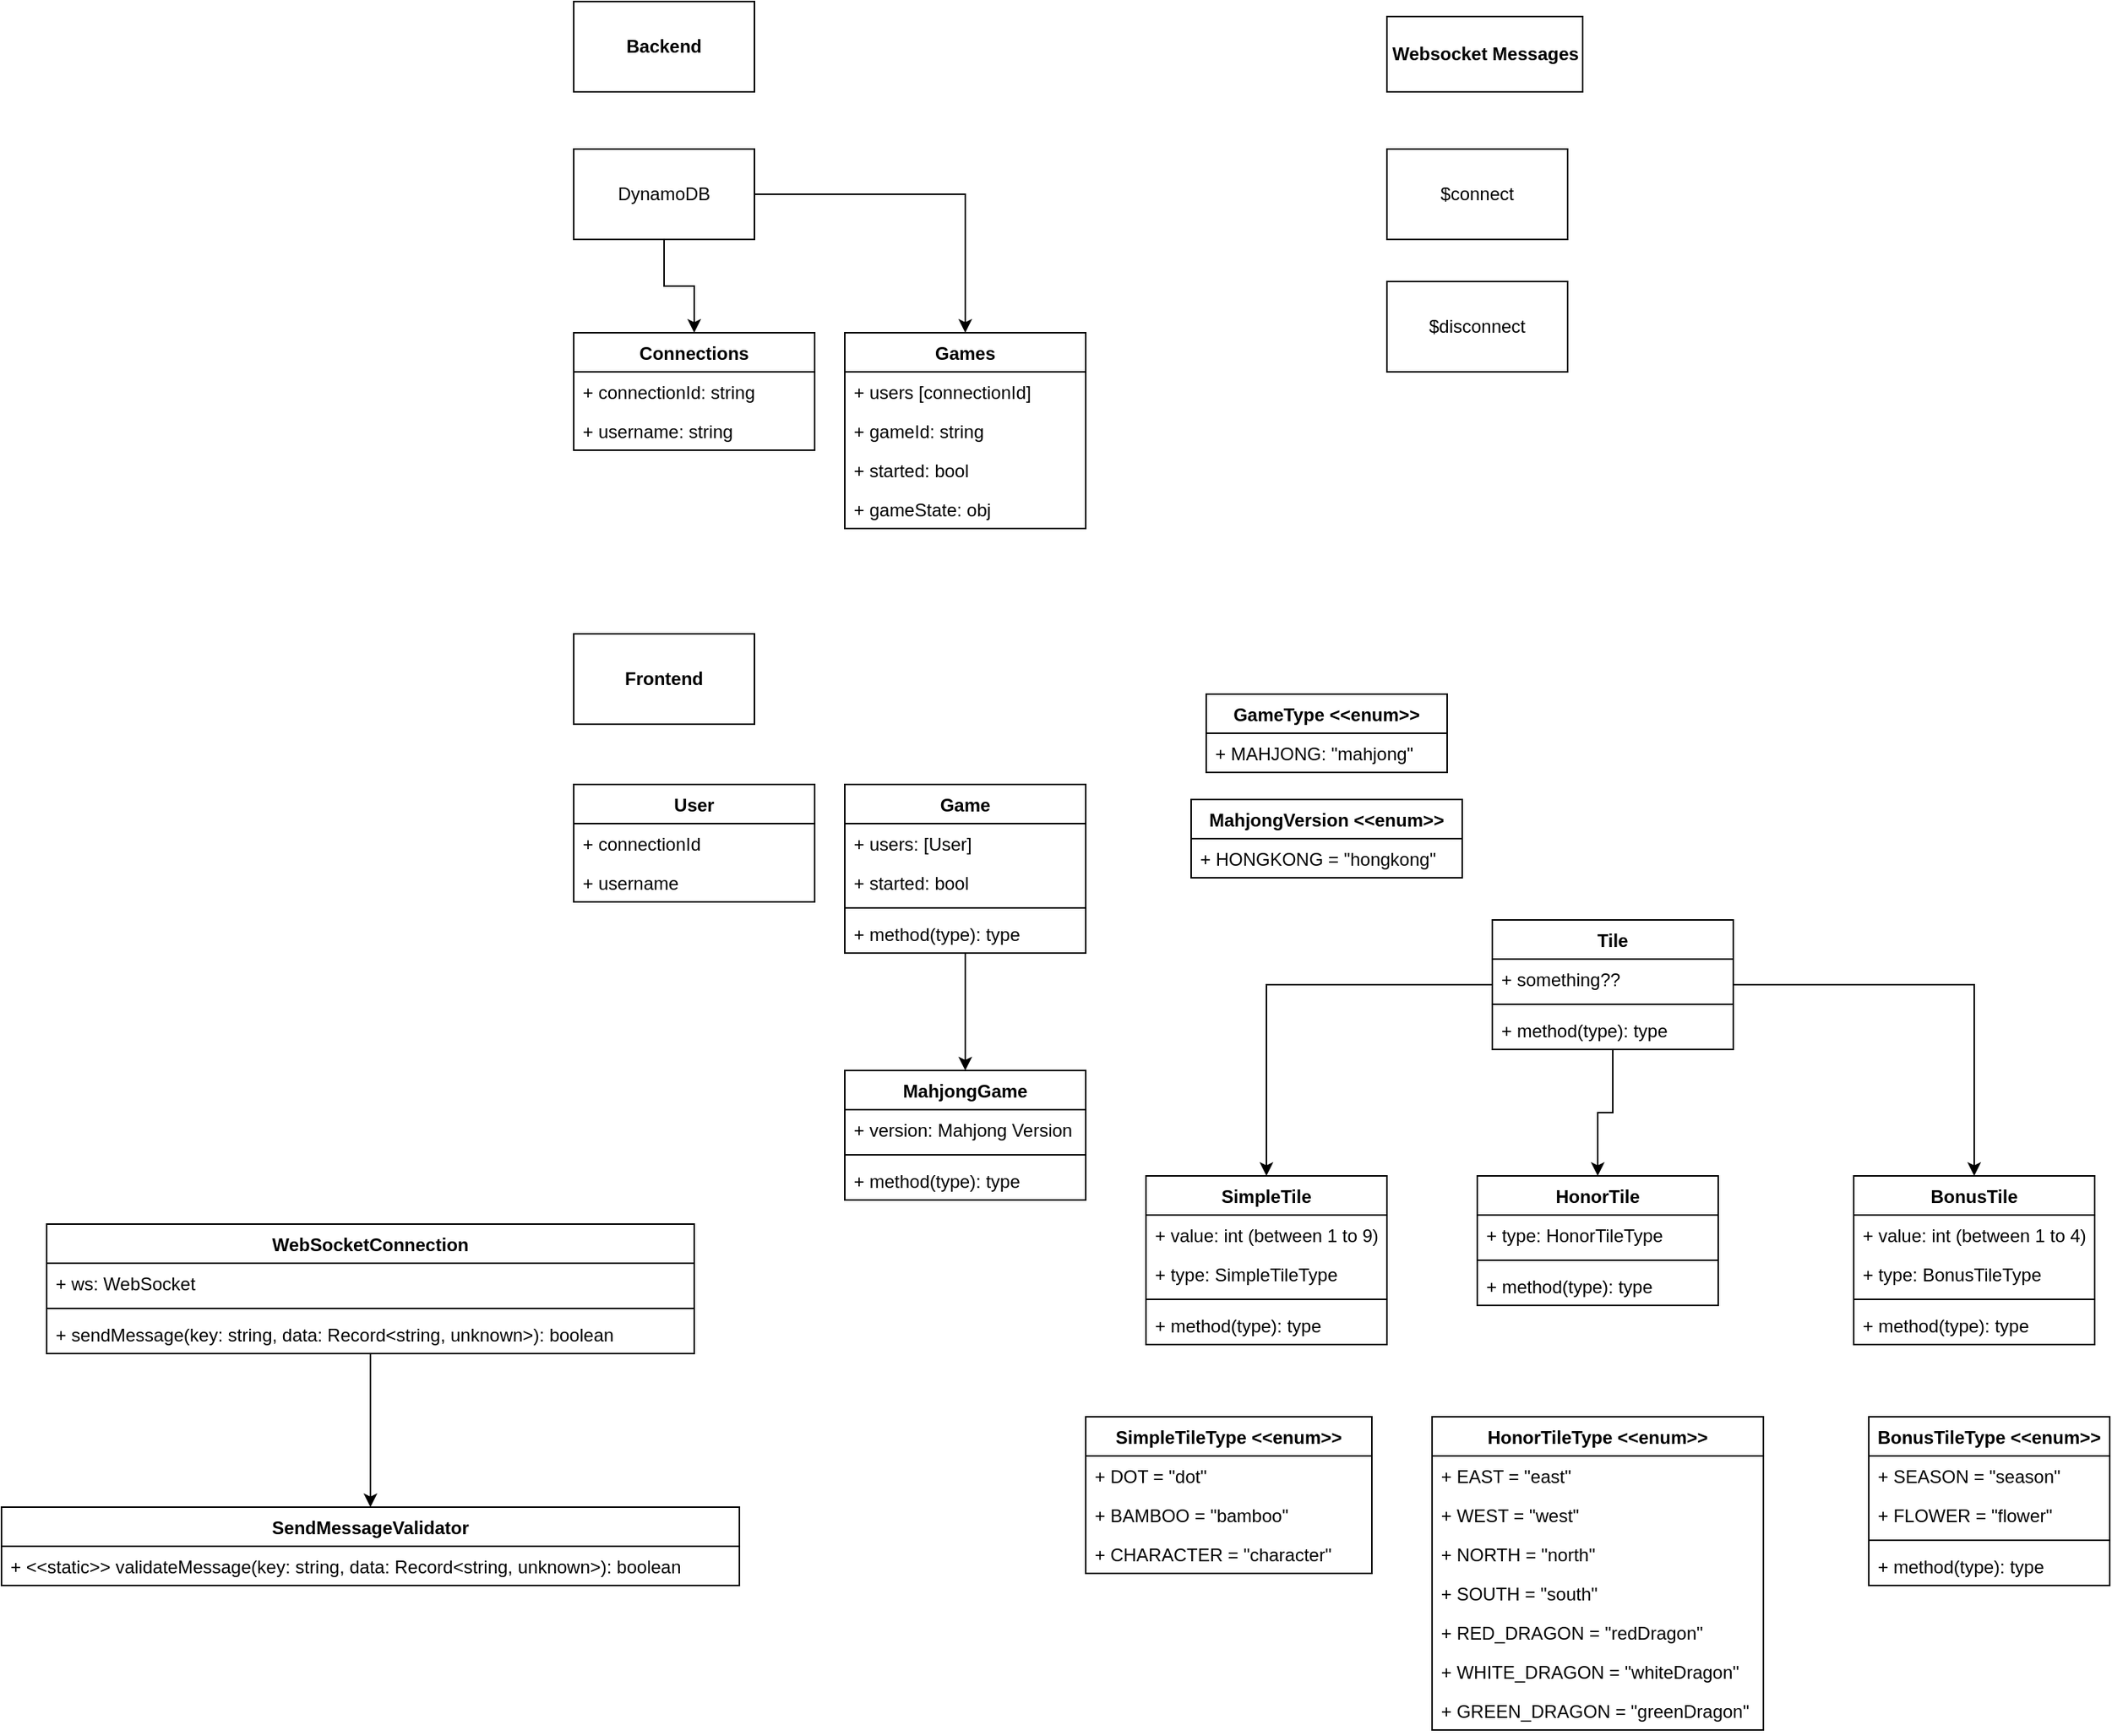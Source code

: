 <mxfile version="12.5.3" type="device"><diagram id="LJ9zBtSUgveUYmHCZnOW" name="Page-1"><mxGraphModel dx="1957" dy="806" grid="1" gridSize="10" guides="1" tooltips="1" connect="1" arrows="1" fold="1" page="1" pageScale="1" pageWidth="850" pageHeight="1100" math="0" shadow="0"><root><mxCell id="0"/><mxCell id="1" parent="0"/><mxCell id="i3mVuG96NVSdevlJitVP-2" value="Connections" style="swimlane;fontStyle=1;align=center;verticalAlign=top;childLayout=stackLayout;horizontal=1;startSize=26;horizontalStack=0;resizeParent=1;resizeParentMax=0;resizeLast=0;collapsible=1;marginBottom=0;" parent="1" vertex="1"><mxGeometry y="220" width="160" height="78" as="geometry"/></mxCell><mxCell id="i3mVuG96NVSdevlJitVP-3" value="+ connectionId: string" style="text;strokeColor=none;fillColor=none;align=left;verticalAlign=top;spacingLeft=4;spacingRight=4;overflow=hidden;rotatable=0;points=[[0,0.5],[1,0.5]];portConstraint=eastwest;" parent="i3mVuG96NVSdevlJitVP-2" vertex="1"><mxGeometry y="26" width="160" height="26" as="geometry"/></mxCell><mxCell id="i3mVuG96NVSdevlJitVP-6" value="+ username: string" style="text;strokeColor=none;fillColor=none;align=left;verticalAlign=top;spacingLeft=4;spacingRight=4;overflow=hidden;rotatable=0;points=[[0,0.5],[1,0.5]];portConstraint=eastwest;" parent="i3mVuG96NVSdevlJitVP-2" vertex="1"><mxGeometry y="52" width="160" height="26" as="geometry"/></mxCell><mxCell id="i3mVuG96NVSdevlJitVP-7" value="Games" style="swimlane;fontStyle=1;align=center;verticalAlign=top;childLayout=stackLayout;horizontal=1;startSize=26;horizontalStack=0;resizeParent=1;resizeParentMax=0;resizeLast=0;collapsible=1;marginBottom=0;" parent="1" vertex="1"><mxGeometry x="180" y="220" width="160" height="130" as="geometry"/></mxCell><mxCell id="i3mVuG96NVSdevlJitVP-8" value="+ users [connectionId]" style="text;strokeColor=none;fillColor=none;align=left;verticalAlign=top;spacingLeft=4;spacingRight=4;overflow=hidden;rotatable=0;points=[[0,0.5],[1,0.5]];portConstraint=eastwest;" parent="i3mVuG96NVSdevlJitVP-7" vertex="1"><mxGeometry y="26" width="160" height="26" as="geometry"/></mxCell><mxCell id="i3mVuG96NVSdevlJitVP-11" value="+ gameId: string" style="text;strokeColor=none;fillColor=none;align=left;verticalAlign=top;spacingLeft=4;spacingRight=4;overflow=hidden;rotatable=0;points=[[0,0.5],[1,0.5]];portConstraint=eastwest;" parent="i3mVuG96NVSdevlJitVP-7" vertex="1"><mxGeometry y="52" width="160" height="26" as="geometry"/></mxCell><mxCell id="i3mVuG96NVSdevlJitVP-19" value="+ started: bool" style="text;strokeColor=none;fillColor=none;align=left;verticalAlign=top;spacingLeft=4;spacingRight=4;overflow=hidden;rotatable=0;points=[[0,0.5],[1,0.5]];portConstraint=eastwest;" parent="i3mVuG96NVSdevlJitVP-7" vertex="1"><mxGeometry y="78" width="160" height="26" as="geometry"/></mxCell><mxCell id="i3mVuG96NVSdevlJitVP-20" value="+ gameState: obj" style="text;strokeColor=none;fillColor=none;align=left;verticalAlign=top;spacingLeft=4;spacingRight=4;overflow=hidden;rotatable=0;points=[[0,0.5],[1,0.5]];portConstraint=eastwest;" parent="i3mVuG96NVSdevlJitVP-7" vertex="1"><mxGeometry y="104" width="160" height="26" as="geometry"/></mxCell><mxCell id="i3mVuG96NVSdevlJitVP-21" value="Backend&lt;br&gt;" style="rounded=0;whiteSpace=wrap;html=1;fontStyle=1" parent="1" vertex="1"><mxGeometry width="120" height="60" as="geometry"/></mxCell><mxCell id="i3mVuG96NVSdevlJitVP-22" value="&lt;b&gt;Frontend&lt;/b&gt;" style="rounded=0;whiteSpace=wrap;html=1;" parent="1" vertex="1"><mxGeometry y="420" width="120" height="60" as="geometry"/></mxCell><mxCell id="i3mVuG96NVSdevlJitVP-23" value="User&#10;" style="swimlane;fontStyle=1;align=center;verticalAlign=top;childLayout=stackLayout;horizontal=1;startSize=26;horizontalStack=0;resizeParent=1;resizeParentMax=0;resizeLast=0;collapsible=1;marginBottom=0;" parent="1" vertex="1"><mxGeometry y="520" width="160" height="78" as="geometry"/></mxCell><mxCell id="i3mVuG96NVSdevlJitVP-24" value="+ connectionId" style="text;strokeColor=none;fillColor=none;align=left;verticalAlign=top;spacingLeft=4;spacingRight=4;overflow=hidden;rotatable=0;points=[[0,0.5],[1,0.5]];portConstraint=eastwest;" parent="i3mVuG96NVSdevlJitVP-23" vertex="1"><mxGeometry y="26" width="160" height="26" as="geometry"/></mxCell><mxCell id="nn0gXZphlDBoU8e-reSZ-7" value="+ username" style="text;strokeColor=none;fillColor=none;align=left;verticalAlign=top;spacingLeft=4;spacingRight=4;overflow=hidden;rotatable=0;points=[[0,0.5],[1,0.5]];portConstraint=eastwest;" parent="i3mVuG96NVSdevlJitVP-23" vertex="1"><mxGeometry y="52" width="160" height="26" as="geometry"/></mxCell><mxCell id="i3mVuG96NVSdevlJitVP-27" value="Websocket Messages" style="html=1;fontStyle=1" parent="1" vertex="1"><mxGeometry x="540" y="10" width="130" height="50" as="geometry"/></mxCell><mxCell id="nn0gXZphlDBoU8e-reSZ-2" style="edgeStyle=orthogonalEdgeStyle;rounded=0;orthogonalLoop=1;jettySize=auto;html=1;" parent="1" source="nn0gXZphlDBoU8e-reSZ-1" target="i3mVuG96NVSdevlJitVP-2" edge="1"><mxGeometry relative="1" as="geometry"/></mxCell><mxCell id="nn0gXZphlDBoU8e-reSZ-3" style="edgeStyle=orthogonalEdgeStyle;rounded=0;orthogonalLoop=1;jettySize=auto;html=1;entryX=0.5;entryY=0;entryDx=0;entryDy=0;" parent="1" source="nn0gXZphlDBoU8e-reSZ-1" target="i3mVuG96NVSdevlJitVP-7" edge="1"><mxGeometry relative="1" as="geometry"/></mxCell><mxCell id="nn0gXZphlDBoU8e-reSZ-1" value="DynamoDB" style="rounded=0;whiteSpace=wrap;html=1;" parent="1" vertex="1"><mxGeometry y="98" width="120" height="60" as="geometry"/></mxCell><mxCell id="nn0gXZphlDBoU8e-reSZ-4" value="$connect" style="rounded=0;whiteSpace=wrap;html=1;" parent="1" vertex="1"><mxGeometry x="540" y="98" width="120" height="60" as="geometry"/></mxCell><mxCell id="nn0gXZphlDBoU8e-reSZ-5" value="$disconnect" style="rounded=0;whiteSpace=wrap;html=1;" parent="1" vertex="1"><mxGeometry x="540" y="186" width="120" height="60" as="geometry"/></mxCell><mxCell id="nn0gXZphlDBoU8e-reSZ-32" style="edgeStyle=orthogonalEdgeStyle;rounded=0;orthogonalLoop=1;jettySize=auto;html=1;" parent="1" source="nn0gXZphlDBoU8e-reSZ-8" target="nn0gXZphlDBoU8e-reSZ-28" edge="1"><mxGeometry relative="1" as="geometry"/></mxCell><mxCell id="nn0gXZphlDBoU8e-reSZ-8" value="Game" style="swimlane;fontStyle=1;align=center;verticalAlign=top;childLayout=stackLayout;horizontal=1;startSize=26;horizontalStack=0;resizeParent=1;resizeParentMax=0;resizeLast=0;collapsible=1;marginBottom=0;" parent="1" vertex="1"><mxGeometry x="180" y="520" width="160" height="112" as="geometry"/></mxCell><mxCell id="nn0gXZphlDBoU8e-reSZ-9" value="+ users: [User]" style="text;strokeColor=none;fillColor=none;align=left;verticalAlign=top;spacingLeft=4;spacingRight=4;overflow=hidden;rotatable=0;points=[[0,0.5],[1,0.5]];portConstraint=eastwest;" parent="nn0gXZphlDBoU8e-reSZ-8" vertex="1"><mxGeometry y="26" width="160" height="26" as="geometry"/></mxCell><mxCell id="nn0gXZphlDBoU8e-reSZ-18" value="+ started: bool" style="text;strokeColor=none;fillColor=none;align=left;verticalAlign=top;spacingLeft=4;spacingRight=4;overflow=hidden;rotatable=0;points=[[0,0.5],[1,0.5]];portConstraint=eastwest;" parent="nn0gXZphlDBoU8e-reSZ-8" vertex="1"><mxGeometry y="52" width="160" height="26" as="geometry"/></mxCell><mxCell id="nn0gXZphlDBoU8e-reSZ-10" value="" style="line;strokeWidth=1;fillColor=none;align=left;verticalAlign=middle;spacingTop=-1;spacingLeft=3;spacingRight=3;rotatable=0;labelPosition=right;points=[];portConstraint=eastwest;" parent="nn0gXZphlDBoU8e-reSZ-8" vertex="1"><mxGeometry y="78" width="160" height="8" as="geometry"/></mxCell><mxCell id="nn0gXZphlDBoU8e-reSZ-11" value="+ method(type): type" style="text;strokeColor=none;fillColor=none;align=left;verticalAlign=top;spacingLeft=4;spacingRight=4;overflow=hidden;rotatable=0;points=[[0,0.5],[1,0.5]];portConstraint=eastwest;" parent="nn0gXZphlDBoU8e-reSZ-8" vertex="1"><mxGeometry y="86" width="160" height="26" as="geometry"/></mxCell><mxCell id="nn0gXZphlDBoU8e-reSZ-20" value="GameType &lt;&lt;enum&gt;&gt;" style="swimlane;fontStyle=1;align=center;verticalAlign=top;childLayout=stackLayout;horizontal=1;startSize=26;horizontalStack=0;resizeParent=1;resizeParentMax=0;resizeLast=0;collapsible=1;marginBottom=0;" parent="1" vertex="1"><mxGeometry x="420" y="460" width="160" height="52" as="geometry"/></mxCell><mxCell id="nn0gXZphlDBoU8e-reSZ-21" value="+ MAHJONG: &quot;mahjong&quot;" style="text;strokeColor=none;fillColor=none;align=left;verticalAlign=top;spacingLeft=4;spacingRight=4;overflow=hidden;rotatable=0;points=[[0,0.5],[1,0.5]];portConstraint=eastwest;" parent="nn0gXZphlDBoU8e-reSZ-20" vertex="1"><mxGeometry y="26" width="160" height="26" as="geometry"/></mxCell><mxCell id="nn0gXZphlDBoU8e-reSZ-24" value="MahjongVersion &lt;&lt;enum&gt;&gt;" style="swimlane;fontStyle=1;align=center;verticalAlign=top;childLayout=stackLayout;horizontal=1;startSize=26;horizontalStack=0;resizeParent=1;resizeParentMax=0;resizeLast=0;collapsible=1;marginBottom=0;" parent="1" vertex="1"><mxGeometry x="410" y="530" width="180" height="52" as="geometry"/></mxCell><mxCell id="nn0gXZphlDBoU8e-reSZ-25" value="+ HONGKONG = &quot;hongkong&quot;" style="text;strokeColor=none;fillColor=none;align=left;verticalAlign=top;spacingLeft=4;spacingRight=4;overflow=hidden;rotatable=0;points=[[0,0.5],[1,0.5]];portConstraint=eastwest;" parent="nn0gXZphlDBoU8e-reSZ-24" vertex="1"><mxGeometry y="26" width="180" height="26" as="geometry"/></mxCell><mxCell id="nn0gXZphlDBoU8e-reSZ-28" value="MahjongGame" style="swimlane;fontStyle=1;align=center;verticalAlign=top;childLayout=stackLayout;horizontal=1;startSize=26;horizontalStack=0;resizeParent=1;resizeParentMax=0;resizeLast=0;collapsible=1;marginBottom=0;" parent="1" vertex="1"><mxGeometry x="180" y="710" width="160" height="86" as="geometry"/></mxCell><mxCell id="nn0gXZphlDBoU8e-reSZ-29" value="+ version: Mahjong Version" style="text;strokeColor=none;fillColor=none;align=left;verticalAlign=top;spacingLeft=4;spacingRight=4;overflow=hidden;rotatable=0;points=[[0,0.5],[1,0.5]];portConstraint=eastwest;" parent="nn0gXZphlDBoU8e-reSZ-28" vertex="1"><mxGeometry y="26" width="160" height="26" as="geometry"/></mxCell><mxCell id="nn0gXZphlDBoU8e-reSZ-30" value="" style="line;strokeWidth=1;fillColor=none;align=left;verticalAlign=middle;spacingTop=-1;spacingLeft=3;spacingRight=3;rotatable=0;labelPosition=right;points=[];portConstraint=eastwest;" parent="nn0gXZphlDBoU8e-reSZ-28" vertex="1"><mxGeometry y="52" width="160" height="8" as="geometry"/></mxCell><mxCell id="nn0gXZphlDBoU8e-reSZ-31" value="+ method(type): type" style="text;strokeColor=none;fillColor=none;align=left;verticalAlign=top;spacingLeft=4;spacingRight=4;overflow=hidden;rotatable=0;points=[[0,0.5],[1,0.5]];portConstraint=eastwest;" parent="nn0gXZphlDBoU8e-reSZ-28" vertex="1"><mxGeometry y="60" width="160" height="26" as="geometry"/></mxCell><mxCell id="nn0gXZphlDBoU8e-reSZ-90" style="edgeStyle=orthogonalEdgeStyle;rounded=0;orthogonalLoop=1;jettySize=auto;html=1;" parent="1" source="nn0gXZphlDBoU8e-reSZ-33" target="nn0gXZphlDBoU8e-reSZ-38" edge="1"><mxGeometry relative="1" as="geometry"/></mxCell><mxCell id="nn0gXZphlDBoU8e-reSZ-91" style="edgeStyle=orthogonalEdgeStyle;rounded=0;orthogonalLoop=1;jettySize=auto;html=1;" parent="1" source="nn0gXZphlDBoU8e-reSZ-33" target="nn0gXZphlDBoU8e-reSZ-42" edge="1"><mxGeometry relative="1" as="geometry"/></mxCell><mxCell id="nn0gXZphlDBoU8e-reSZ-92" style="edgeStyle=orthogonalEdgeStyle;rounded=0;orthogonalLoop=1;jettySize=auto;html=1;" parent="1" source="nn0gXZphlDBoU8e-reSZ-33" target="nn0gXZphlDBoU8e-reSZ-46" edge="1"><mxGeometry relative="1" as="geometry"/></mxCell><mxCell id="nn0gXZphlDBoU8e-reSZ-33" value="Tile" style="swimlane;fontStyle=1;align=center;verticalAlign=top;childLayout=stackLayout;horizontal=1;startSize=26;horizontalStack=0;resizeParent=1;resizeParentMax=0;resizeLast=0;collapsible=1;marginBottom=0;" parent="1" vertex="1"><mxGeometry x="610" y="610" width="160" height="86" as="geometry"/></mxCell><mxCell id="nn0gXZphlDBoU8e-reSZ-34" value="+ something??" style="text;strokeColor=none;fillColor=none;align=left;verticalAlign=top;spacingLeft=4;spacingRight=4;overflow=hidden;rotatable=0;points=[[0,0.5],[1,0.5]];portConstraint=eastwest;" parent="nn0gXZphlDBoU8e-reSZ-33" vertex="1"><mxGeometry y="26" width="160" height="26" as="geometry"/></mxCell><mxCell id="nn0gXZphlDBoU8e-reSZ-35" value="" style="line;strokeWidth=1;fillColor=none;align=left;verticalAlign=middle;spacingTop=-1;spacingLeft=3;spacingRight=3;rotatable=0;labelPosition=right;points=[];portConstraint=eastwest;" parent="nn0gXZphlDBoU8e-reSZ-33" vertex="1"><mxGeometry y="52" width="160" height="8" as="geometry"/></mxCell><mxCell id="nn0gXZphlDBoU8e-reSZ-36" value="+ method(type): type" style="text;strokeColor=none;fillColor=none;align=left;verticalAlign=top;spacingLeft=4;spacingRight=4;overflow=hidden;rotatable=0;points=[[0,0.5],[1,0.5]];portConstraint=eastwest;" parent="nn0gXZphlDBoU8e-reSZ-33" vertex="1"><mxGeometry y="60" width="160" height="26" as="geometry"/></mxCell><mxCell id="nn0gXZphlDBoU8e-reSZ-38" value="SimpleTile" style="swimlane;fontStyle=1;align=center;verticalAlign=top;childLayout=stackLayout;horizontal=1;startSize=26;horizontalStack=0;resizeParent=1;resizeParentMax=0;resizeLast=0;collapsible=1;marginBottom=0;" parent="1" vertex="1"><mxGeometry x="380" y="780" width="160" height="112" as="geometry"/></mxCell><mxCell id="nn0gXZphlDBoU8e-reSZ-39" value="+ value: int (between 1 to 9)" style="text;strokeColor=none;fillColor=none;align=left;verticalAlign=top;spacingLeft=4;spacingRight=4;overflow=hidden;rotatable=0;points=[[0,0.5],[1,0.5]];portConstraint=eastwest;" parent="nn0gXZphlDBoU8e-reSZ-38" vertex="1"><mxGeometry y="26" width="160" height="26" as="geometry"/></mxCell><mxCell id="nn0gXZphlDBoU8e-reSZ-57" value="+ type: SimpleTileType" style="text;strokeColor=none;fillColor=none;align=left;verticalAlign=top;spacingLeft=4;spacingRight=4;overflow=hidden;rotatable=0;points=[[0,0.5],[1,0.5]];portConstraint=eastwest;" parent="nn0gXZphlDBoU8e-reSZ-38" vertex="1"><mxGeometry y="52" width="160" height="26" as="geometry"/></mxCell><mxCell id="nn0gXZphlDBoU8e-reSZ-40" value="" style="line;strokeWidth=1;fillColor=none;align=left;verticalAlign=middle;spacingTop=-1;spacingLeft=3;spacingRight=3;rotatable=0;labelPosition=right;points=[];portConstraint=eastwest;" parent="nn0gXZphlDBoU8e-reSZ-38" vertex="1"><mxGeometry y="78" width="160" height="8" as="geometry"/></mxCell><mxCell id="nn0gXZphlDBoU8e-reSZ-41" value="+ method(type): type" style="text;strokeColor=none;fillColor=none;align=left;verticalAlign=top;spacingLeft=4;spacingRight=4;overflow=hidden;rotatable=0;points=[[0,0.5],[1,0.5]];portConstraint=eastwest;" parent="nn0gXZphlDBoU8e-reSZ-38" vertex="1"><mxGeometry y="86" width="160" height="26" as="geometry"/></mxCell><mxCell id="nn0gXZphlDBoU8e-reSZ-42" value="HonorTile" style="swimlane;fontStyle=1;align=center;verticalAlign=top;childLayout=stackLayout;horizontal=1;startSize=26;horizontalStack=0;resizeParent=1;resizeParentMax=0;resizeLast=0;collapsible=1;marginBottom=0;" parent="1" vertex="1"><mxGeometry x="600" y="780" width="160" height="86" as="geometry"/></mxCell><mxCell id="nn0gXZphlDBoU8e-reSZ-43" value="+ type: HonorTileType" style="text;strokeColor=none;fillColor=none;align=left;verticalAlign=top;spacingLeft=4;spacingRight=4;overflow=hidden;rotatable=0;points=[[0,0.5],[1,0.5]];portConstraint=eastwest;" parent="nn0gXZphlDBoU8e-reSZ-42" vertex="1"><mxGeometry y="26" width="160" height="26" as="geometry"/></mxCell><mxCell id="nn0gXZphlDBoU8e-reSZ-44" value="" style="line;strokeWidth=1;fillColor=none;align=left;verticalAlign=middle;spacingTop=-1;spacingLeft=3;spacingRight=3;rotatable=0;labelPosition=right;points=[];portConstraint=eastwest;" parent="nn0gXZphlDBoU8e-reSZ-42" vertex="1"><mxGeometry y="52" width="160" height="8" as="geometry"/></mxCell><mxCell id="nn0gXZphlDBoU8e-reSZ-45" value="+ method(type): type" style="text;strokeColor=none;fillColor=none;align=left;verticalAlign=top;spacingLeft=4;spacingRight=4;overflow=hidden;rotatable=0;points=[[0,0.5],[1,0.5]];portConstraint=eastwest;" parent="nn0gXZphlDBoU8e-reSZ-42" vertex="1"><mxGeometry y="60" width="160" height="26" as="geometry"/></mxCell><mxCell id="nn0gXZphlDBoU8e-reSZ-46" value="BonusTile" style="swimlane;fontStyle=1;align=center;verticalAlign=top;childLayout=stackLayout;horizontal=1;startSize=26;horizontalStack=0;resizeParent=1;resizeParentMax=0;resizeLast=0;collapsible=1;marginBottom=0;" parent="1" vertex="1"><mxGeometry x="850" y="780" width="160" height="112" as="geometry"/></mxCell><mxCell id="nn0gXZphlDBoU8e-reSZ-47" value="+ value: int (between 1 to 4)" style="text;strokeColor=none;fillColor=none;align=left;verticalAlign=top;spacingLeft=4;spacingRight=4;overflow=hidden;rotatable=0;points=[[0,0.5],[1,0.5]];portConstraint=eastwest;" parent="nn0gXZphlDBoU8e-reSZ-46" vertex="1"><mxGeometry y="26" width="160" height="26" as="geometry"/></mxCell><mxCell id="nn0gXZphlDBoU8e-reSZ-84" value="+ type: BonusTileType" style="text;strokeColor=none;fillColor=none;align=left;verticalAlign=top;spacingLeft=4;spacingRight=4;overflow=hidden;rotatable=0;points=[[0,0.5],[1,0.5]];portConstraint=eastwest;" parent="nn0gXZphlDBoU8e-reSZ-46" vertex="1"><mxGeometry y="52" width="160" height="26" as="geometry"/></mxCell><mxCell id="nn0gXZphlDBoU8e-reSZ-48" value="" style="line;strokeWidth=1;fillColor=none;align=left;verticalAlign=middle;spacingTop=-1;spacingLeft=3;spacingRight=3;rotatable=0;labelPosition=right;points=[];portConstraint=eastwest;" parent="nn0gXZphlDBoU8e-reSZ-46" vertex="1"><mxGeometry y="78" width="160" height="8" as="geometry"/></mxCell><mxCell id="nn0gXZphlDBoU8e-reSZ-49" value="+ method(type): type" style="text;strokeColor=none;fillColor=none;align=left;verticalAlign=top;spacingLeft=4;spacingRight=4;overflow=hidden;rotatable=0;points=[[0,0.5],[1,0.5]];portConstraint=eastwest;" parent="nn0gXZphlDBoU8e-reSZ-46" vertex="1"><mxGeometry y="86" width="160" height="26" as="geometry"/></mxCell><mxCell id="nn0gXZphlDBoU8e-reSZ-58" value="SimpleTileType &lt;&lt;enum&gt;&gt;" style="swimlane;fontStyle=1;align=center;verticalAlign=top;childLayout=stackLayout;horizontal=1;startSize=26;horizontalStack=0;resizeParent=1;resizeParentMax=0;resizeLast=0;collapsible=1;marginBottom=0;" parent="1" vertex="1"><mxGeometry x="340" y="940" width="190" height="104" as="geometry"/></mxCell><mxCell id="nn0gXZphlDBoU8e-reSZ-59" value="+ DOT = &quot;dot&quot;" style="text;strokeColor=none;fillColor=none;align=left;verticalAlign=top;spacingLeft=4;spacingRight=4;overflow=hidden;rotatable=0;points=[[0,0.5],[1,0.5]];portConstraint=eastwest;" parent="nn0gXZphlDBoU8e-reSZ-58" vertex="1"><mxGeometry y="26" width="190" height="26" as="geometry"/></mxCell><mxCell id="nn0gXZphlDBoU8e-reSZ-62" value="+ BAMBOO = &quot;bamboo&quot;" style="text;strokeColor=none;fillColor=none;align=left;verticalAlign=top;spacingLeft=4;spacingRight=4;overflow=hidden;rotatable=0;points=[[0,0.5],[1,0.5]];portConstraint=eastwest;" parent="nn0gXZphlDBoU8e-reSZ-58" vertex="1"><mxGeometry y="52" width="190" height="26" as="geometry"/></mxCell><mxCell id="nn0gXZphlDBoU8e-reSZ-63" value="+ CHARACTER = &quot;character&quot;" style="text;strokeColor=none;fillColor=none;align=left;verticalAlign=top;spacingLeft=4;spacingRight=4;overflow=hidden;rotatable=0;points=[[0,0.5],[1,0.5]];portConstraint=eastwest;" parent="nn0gXZphlDBoU8e-reSZ-58" vertex="1"><mxGeometry y="78" width="190" height="26" as="geometry"/></mxCell><mxCell id="nn0gXZphlDBoU8e-reSZ-68" value="HonorTileType &lt;&lt;enum&gt;&gt;" style="swimlane;fontStyle=1;align=center;verticalAlign=top;childLayout=stackLayout;horizontal=1;startSize=26;horizontalStack=0;resizeParent=1;resizeParentMax=0;resizeLast=0;collapsible=1;marginBottom=0;" parent="1" vertex="1"><mxGeometry x="570" y="940" width="220" height="208" as="geometry"/></mxCell><mxCell id="nn0gXZphlDBoU8e-reSZ-69" value="+ EAST = &quot;east&quot;" style="text;strokeColor=none;fillColor=none;align=left;verticalAlign=top;spacingLeft=4;spacingRight=4;overflow=hidden;rotatable=0;points=[[0,0.5],[1,0.5]];portConstraint=eastwest;" parent="nn0gXZphlDBoU8e-reSZ-68" vertex="1"><mxGeometry y="26" width="220" height="26" as="geometry"/></mxCell><mxCell id="nn0gXZphlDBoU8e-reSZ-72" value="+ WEST = &quot;west&quot;" style="text;strokeColor=none;fillColor=none;align=left;verticalAlign=top;spacingLeft=4;spacingRight=4;overflow=hidden;rotatable=0;points=[[0,0.5],[1,0.5]];portConstraint=eastwest;" parent="nn0gXZphlDBoU8e-reSZ-68" vertex="1"><mxGeometry y="52" width="220" height="26" as="geometry"/></mxCell><mxCell id="nn0gXZphlDBoU8e-reSZ-73" value="+ NORTH = &quot;north&quot;" style="text;strokeColor=none;fillColor=none;align=left;verticalAlign=top;spacingLeft=4;spacingRight=4;overflow=hidden;rotatable=0;points=[[0,0.5],[1,0.5]];portConstraint=eastwest;" parent="nn0gXZphlDBoU8e-reSZ-68" vertex="1"><mxGeometry y="78" width="220" height="26" as="geometry"/></mxCell><mxCell id="nn0gXZphlDBoU8e-reSZ-74" value="+ SOUTH = &quot;south&quot;" style="text;strokeColor=none;fillColor=none;align=left;verticalAlign=top;spacingLeft=4;spacingRight=4;overflow=hidden;rotatable=0;points=[[0,0.5],[1,0.5]];portConstraint=eastwest;" parent="nn0gXZphlDBoU8e-reSZ-68" vertex="1"><mxGeometry y="104" width="220" height="26" as="geometry"/></mxCell><mxCell id="nn0gXZphlDBoU8e-reSZ-75" value="+ RED_DRAGON = &quot;redDragon&quot;" style="text;strokeColor=none;fillColor=none;align=left;verticalAlign=top;spacingLeft=4;spacingRight=4;overflow=hidden;rotatable=0;points=[[0,0.5],[1,0.5]];portConstraint=eastwest;" parent="nn0gXZphlDBoU8e-reSZ-68" vertex="1"><mxGeometry y="130" width="220" height="26" as="geometry"/></mxCell><mxCell id="nn0gXZphlDBoU8e-reSZ-76" value="+ WHITE_DRAGON = &quot;whiteDragon&quot;" style="text;strokeColor=none;fillColor=none;align=left;verticalAlign=top;spacingLeft=4;spacingRight=4;overflow=hidden;rotatable=0;points=[[0,0.5],[1,0.5]];portConstraint=eastwest;" parent="nn0gXZphlDBoU8e-reSZ-68" vertex="1"><mxGeometry y="156" width="220" height="26" as="geometry"/></mxCell><mxCell id="nn0gXZphlDBoU8e-reSZ-77" value="+ GREEN_DRAGON = &quot;greenDragon&quot;" style="text;strokeColor=none;fillColor=none;align=left;verticalAlign=top;spacingLeft=4;spacingRight=4;overflow=hidden;rotatable=0;points=[[0,0.5],[1,0.5]];portConstraint=eastwest;" parent="nn0gXZphlDBoU8e-reSZ-68" vertex="1"><mxGeometry y="182" width="220" height="26" as="geometry"/></mxCell><mxCell id="nn0gXZphlDBoU8e-reSZ-85" value="BonusTileType &lt;&lt;enum&gt;&gt;" style="swimlane;fontStyle=1;align=center;verticalAlign=top;childLayout=stackLayout;horizontal=1;startSize=26;horizontalStack=0;resizeParent=1;resizeParentMax=0;resizeLast=0;collapsible=1;marginBottom=0;" parent="1" vertex="1"><mxGeometry x="860" y="940" width="160" height="112" as="geometry"/></mxCell><mxCell id="nn0gXZphlDBoU8e-reSZ-86" value="+ SEASON = &quot;season&quot;" style="text;strokeColor=none;fillColor=none;align=left;verticalAlign=top;spacingLeft=4;spacingRight=4;overflow=hidden;rotatable=0;points=[[0,0.5],[1,0.5]];portConstraint=eastwest;" parent="nn0gXZphlDBoU8e-reSZ-85" vertex="1"><mxGeometry y="26" width="160" height="26" as="geometry"/></mxCell><mxCell id="nn0gXZphlDBoU8e-reSZ-89" value="+ FLOWER = &quot;flower&quot;" style="text;strokeColor=none;fillColor=none;align=left;verticalAlign=top;spacingLeft=4;spacingRight=4;overflow=hidden;rotatable=0;points=[[0,0.5],[1,0.5]];portConstraint=eastwest;" parent="nn0gXZphlDBoU8e-reSZ-85" vertex="1"><mxGeometry y="52" width="160" height="26" as="geometry"/></mxCell><mxCell id="nn0gXZphlDBoU8e-reSZ-87" value="" style="line;strokeWidth=1;fillColor=none;align=left;verticalAlign=middle;spacingTop=-1;spacingLeft=3;spacingRight=3;rotatable=0;labelPosition=right;points=[];portConstraint=eastwest;" parent="nn0gXZphlDBoU8e-reSZ-85" vertex="1"><mxGeometry y="78" width="160" height="8" as="geometry"/></mxCell><mxCell id="nn0gXZphlDBoU8e-reSZ-88" value="+ method(type): type" style="text;strokeColor=none;fillColor=none;align=left;verticalAlign=top;spacingLeft=4;spacingRight=4;overflow=hidden;rotatable=0;points=[[0,0.5],[1,0.5]];portConstraint=eastwest;" parent="nn0gXZphlDBoU8e-reSZ-85" vertex="1"><mxGeometry y="86" width="160" height="26" as="geometry"/></mxCell><mxCell id="nyb8WuuhX-2FB6z02rv--9" style="edgeStyle=orthogonalEdgeStyle;rounded=0;orthogonalLoop=1;jettySize=auto;html=1;" edge="1" parent="1" source="nyb8WuuhX-2FB6z02rv--1" target="nyb8WuuhX-2FB6z02rv--5"><mxGeometry relative="1" as="geometry"/></mxCell><mxCell id="nyb8WuuhX-2FB6z02rv--1" value="WebSocketConnection" style="swimlane;fontStyle=1;align=center;verticalAlign=top;childLayout=stackLayout;horizontal=1;startSize=26;horizontalStack=0;resizeParent=1;resizeParentMax=0;resizeLast=0;collapsible=1;marginBottom=0;" vertex="1" parent="1"><mxGeometry x="-350" y="812" width="430" height="86" as="geometry"/></mxCell><mxCell id="nyb8WuuhX-2FB6z02rv--2" value="+ ws: WebSocket" style="text;strokeColor=none;fillColor=none;align=left;verticalAlign=top;spacingLeft=4;spacingRight=4;overflow=hidden;rotatable=0;points=[[0,0.5],[1,0.5]];portConstraint=eastwest;" vertex="1" parent="nyb8WuuhX-2FB6z02rv--1"><mxGeometry y="26" width="430" height="26" as="geometry"/></mxCell><mxCell id="nyb8WuuhX-2FB6z02rv--3" value="" style="line;strokeWidth=1;fillColor=none;align=left;verticalAlign=middle;spacingTop=-1;spacingLeft=3;spacingRight=3;rotatable=0;labelPosition=right;points=[];portConstraint=eastwest;" vertex="1" parent="nyb8WuuhX-2FB6z02rv--1"><mxGeometry y="52" width="430" height="8" as="geometry"/></mxCell><mxCell id="nyb8WuuhX-2FB6z02rv--4" value="+ sendMessage(key: string, data: Record&lt;string, unknown&gt;): boolean" style="text;strokeColor=none;fillColor=none;align=left;verticalAlign=top;spacingLeft=4;spacingRight=4;overflow=hidden;rotatable=0;points=[[0,0.5],[1,0.5]];portConstraint=eastwest;" vertex="1" parent="nyb8WuuhX-2FB6z02rv--1"><mxGeometry y="60" width="430" height="26" as="geometry"/></mxCell><mxCell id="nyb8WuuhX-2FB6z02rv--5" value="SendMessageValidator" style="swimlane;fontStyle=1;align=center;verticalAlign=top;childLayout=stackLayout;horizontal=1;startSize=26;horizontalStack=0;resizeParent=1;resizeParentMax=0;resizeLast=0;collapsible=1;marginBottom=0;" vertex="1" parent="1"><mxGeometry x="-380" y="1000" width="490" height="52" as="geometry"/></mxCell><mxCell id="nyb8WuuhX-2FB6z02rv--6" value="+ &lt;&lt;static&gt;&gt; validateMessage(key: string, data: Record&lt;string, unknown&gt;): boolean" style="text;strokeColor=none;fillColor=none;align=left;verticalAlign=top;spacingLeft=4;spacingRight=4;overflow=hidden;rotatable=0;points=[[0,0.5],[1,0.5]];portConstraint=eastwest;" vertex="1" parent="nyb8WuuhX-2FB6z02rv--5"><mxGeometry y="26" width="490" height="26" as="geometry"/></mxCell></root></mxGraphModel></diagram></mxfile>